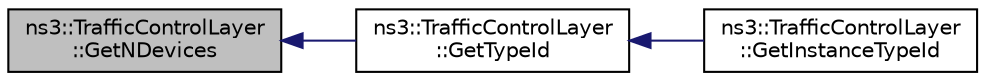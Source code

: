 digraph "ns3::TrafficControlLayer::GetNDevices"
{
  edge [fontname="Helvetica",fontsize="10",labelfontname="Helvetica",labelfontsize="10"];
  node [fontname="Helvetica",fontsize="10",shape=record];
  rankdir="LR";
  Node1 [label="ns3::TrafficControlLayer\l::GetNDevices",height=0.2,width=0.4,color="black", fillcolor="grey75", style="filled", fontcolor="black"];
  Node1 -> Node2 [dir="back",color="midnightblue",fontsize="10",style="solid"];
  Node2 [label="ns3::TrafficControlLayer\l::GetTypeId",height=0.2,width=0.4,color="black", fillcolor="white", style="filled",URL="$d1/d25/classns3_1_1TrafficControlLayer.html#a6710fc399667be74683173183dbb9975",tooltip="Get the type ID. "];
  Node2 -> Node3 [dir="back",color="midnightblue",fontsize="10",style="solid"];
  Node3 [label="ns3::TrafficControlLayer\l::GetInstanceTypeId",height=0.2,width=0.4,color="black", fillcolor="white", style="filled",URL="$d1/d25/classns3_1_1TrafficControlLayer.html#abe3b878f566ff58d4dcadc2e193f40f5",tooltip="Get the type ID for the instance. "];
}
